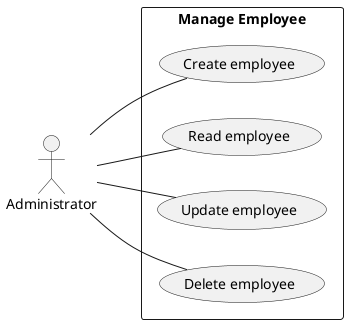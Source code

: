 @startuml Manage employee

left to right direction

actor Administrator as E

rectangle "Manage Employee" {
  usecase "Create employee" as C
  usecase "Read employee" as R
  usecase "Update employee" as U
  usecase "Delete employee" as D
}

E -- C
E -- R
E -- U
E -- D

@enduml
